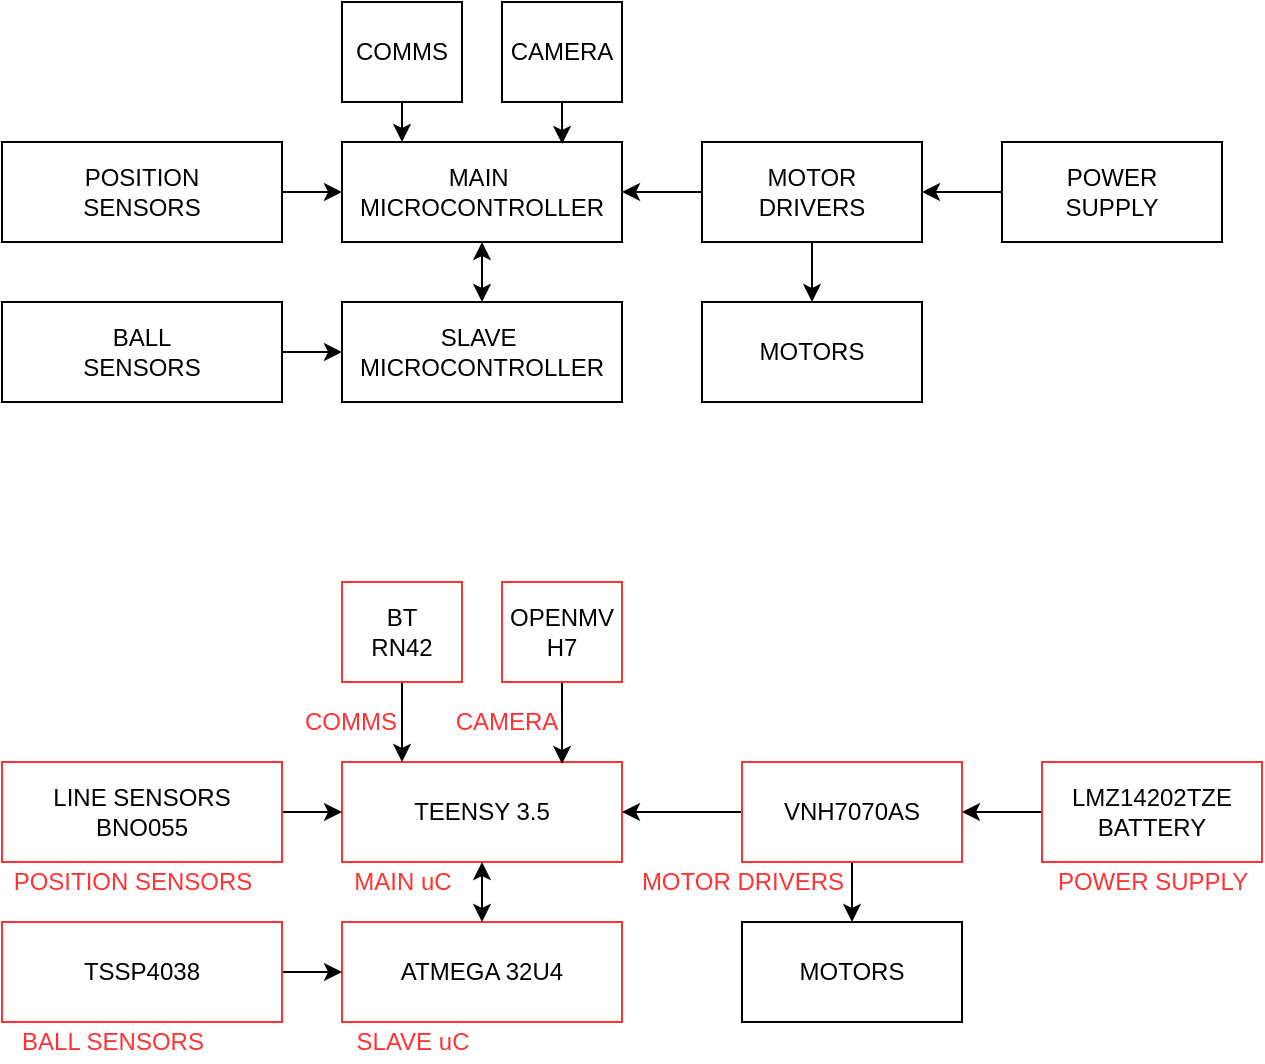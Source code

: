<mxfile version="14.7.6"><diagram id="RIVmPwzTIwzXmmjYMN2E" name="Page-1"><mxGraphModel dx="733" dy="650" grid="1" gridSize="10" guides="1" tooltips="1" connect="1" arrows="1" fold="1" page="1" pageScale="1" pageWidth="827" pageHeight="1169" math="0" shadow="0"><root><mxCell id="0"/><mxCell id="1" parent="0"/><mxCell id="hd1zErv5-wtZGIylUHI2-1" value="MAIN&amp;nbsp;&lt;br&gt;MICROCONTROLLER" style="rounded=0;whiteSpace=wrap;html=1;" vertex="1" parent="1"><mxGeometry x="320" y="200" width="140" height="50" as="geometry"/></mxCell><mxCell id="hd1zErv5-wtZGIylUHI2-2" value="SLAVE&amp;nbsp;&lt;br&gt;MICROCONTROLLER" style="rounded=0;whiteSpace=wrap;html=1;" vertex="1" parent="1"><mxGeometry x="320" y="280" width="140" height="50" as="geometry"/></mxCell><mxCell id="hd1zErv5-wtZGIylUHI2-11" style="edgeStyle=orthogonalEdgeStyle;rounded=0;orthogonalLoop=1;jettySize=auto;html=1;exitX=1;exitY=0.5;exitDx=0;exitDy=0;entryX=0;entryY=0.5;entryDx=0;entryDy=0;" edge="1" parent="1" source="hd1zErv5-wtZGIylUHI2-3" target="hd1zErv5-wtZGIylUHI2-1"><mxGeometry relative="1" as="geometry"/></mxCell><mxCell id="hd1zErv5-wtZGIylUHI2-3" value="POSITION&lt;br&gt;SENSORS" style="rounded=0;whiteSpace=wrap;html=1;" vertex="1" parent="1"><mxGeometry x="150" y="200" width="140" height="50" as="geometry"/></mxCell><mxCell id="hd1zErv5-wtZGIylUHI2-10" style="edgeStyle=orthogonalEdgeStyle;rounded=0;orthogonalLoop=1;jettySize=auto;html=1;exitX=1;exitY=0.5;exitDx=0;exitDy=0;entryX=0;entryY=0.5;entryDx=0;entryDy=0;" edge="1" parent="1" source="hd1zErv5-wtZGIylUHI2-4" target="hd1zErv5-wtZGIylUHI2-2"><mxGeometry relative="1" as="geometry"/></mxCell><mxCell id="hd1zErv5-wtZGIylUHI2-4" value="BALL&lt;br&gt;SENSORS" style="rounded=0;whiteSpace=wrap;html=1;" vertex="1" parent="1"><mxGeometry x="150" y="280" width="140" height="50" as="geometry"/></mxCell><mxCell id="hd1zErv5-wtZGIylUHI2-14" style="edgeStyle=orthogonalEdgeStyle;rounded=0;orthogonalLoop=1;jettySize=auto;html=1;exitX=0.5;exitY=1;exitDx=0;exitDy=0;" edge="1" parent="1" source="hd1zErv5-wtZGIylUHI2-5"><mxGeometry relative="1" as="geometry"><mxPoint x="350" y="200" as="targetPoint"/></mxGeometry></mxCell><mxCell id="hd1zErv5-wtZGIylUHI2-5" value="COMMS" style="rounded=0;whiteSpace=wrap;html=1;" vertex="1" parent="1"><mxGeometry x="320" y="130" width="60" height="50" as="geometry"/></mxCell><mxCell id="hd1zErv5-wtZGIylUHI2-13" style="edgeStyle=orthogonalEdgeStyle;rounded=0;orthogonalLoop=1;jettySize=auto;html=1;exitX=0.5;exitY=1;exitDx=0;exitDy=0;entryX=0.786;entryY=0.02;entryDx=0;entryDy=0;entryPerimeter=0;" edge="1" parent="1" source="hd1zErv5-wtZGIylUHI2-6" target="hd1zErv5-wtZGIylUHI2-1"><mxGeometry relative="1" as="geometry"/></mxCell><mxCell id="hd1zErv5-wtZGIylUHI2-6" value="CAMERA" style="rounded=0;whiteSpace=wrap;html=1;" vertex="1" parent="1"><mxGeometry x="400" y="130" width="60" height="50" as="geometry"/></mxCell><mxCell id="hd1zErv5-wtZGIylUHI2-16" style="edgeStyle=orthogonalEdgeStyle;rounded=0;orthogonalLoop=1;jettySize=auto;html=1;exitX=0;exitY=0.5;exitDx=0;exitDy=0;" edge="1" parent="1" source="hd1zErv5-wtZGIylUHI2-7" target="hd1zErv5-wtZGIylUHI2-1"><mxGeometry relative="1" as="geometry"/></mxCell><mxCell id="hd1zErv5-wtZGIylUHI2-17" style="edgeStyle=orthogonalEdgeStyle;rounded=0;orthogonalLoop=1;jettySize=auto;html=1;" edge="1" parent="1" source="hd1zErv5-wtZGIylUHI2-7" target="hd1zErv5-wtZGIylUHI2-8"><mxGeometry relative="1" as="geometry"/></mxCell><mxCell id="hd1zErv5-wtZGIylUHI2-7" value="MOTOR&lt;br&gt;DRIVERS" style="rounded=0;whiteSpace=wrap;html=1;" vertex="1" parent="1"><mxGeometry x="500" y="200" width="110" height="50" as="geometry"/></mxCell><mxCell id="hd1zErv5-wtZGIylUHI2-8" value="MOTORS" style="rounded=0;whiteSpace=wrap;html=1;" vertex="1" parent="1"><mxGeometry x="500" y="280" width="110" height="50" as="geometry"/></mxCell><mxCell id="hd1zErv5-wtZGIylUHI2-18" style="edgeStyle=orthogonalEdgeStyle;rounded=0;orthogonalLoop=1;jettySize=auto;html=1;exitX=0;exitY=0.5;exitDx=0;exitDy=0;entryX=1;entryY=0.5;entryDx=0;entryDy=0;" edge="1" parent="1" source="hd1zErv5-wtZGIylUHI2-9" target="hd1zErv5-wtZGIylUHI2-7"><mxGeometry relative="1" as="geometry"/></mxCell><mxCell id="hd1zErv5-wtZGIylUHI2-9" value="POWER&lt;br&gt;SUPPLY" style="rounded=0;whiteSpace=wrap;html=1;" vertex="1" parent="1"><mxGeometry x="650" y="200" width="110" height="50" as="geometry"/></mxCell><mxCell id="hd1zErv5-wtZGIylUHI2-15" value="" style="endArrow=classic;startArrow=classic;html=1;exitX=0.5;exitY=0;exitDx=0;exitDy=0;entryX=0.5;entryY=1;entryDx=0;entryDy=0;" edge="1" parent="1" source="hd1zErv5-wtZGIylUHI2-2" target="hd1zErv5-wtZGIylUHI2-1"><mxGeometry width="50" height="50" relative="1" as="geometry"><mxPoint x="400" y="220" as="sourcePoint"/><mxPoint x="450" y="170" as="targetPoint"/></mxGeometry></mxCell><mxCell id="hd1zErv5-wtZGIylUHI2-19" value="TEENSY 3.5" style="rounded=0;whiteSpace=wrap;html=1;strokeColor=#FF3333;" vertex="1" parent="1"><mxGeometry x="320" y="510" width="140" height="50" as="geometry"/></mxCell><mxCell id="hd1zErv5-wtZGIylUHI2-20" value="ATMEGA 32U4" style="rounded=0;whiteSpace=wrap;html=1;strokeColor=#FF3333;" vertex="1" parent="1"><mxGeometry x="320" y="590" width="140" height="50" as="geometry"/></mxCell><mxCell id="hd1zErv5-wtZGIylUHI2-21" style="edgeStyle=orthogonalEdgeStyle;rounded=0;orthogonalLoop=1;jettySize=auto;html=1;exitX=1;exitY=0.5;exitDx=0;exitDy=0;entryX=0;entryY=0.5;entryDx=0;entryDy=0;" edge="1" parent="1" source="hd1zErv5-wtZGIylUHI2-22" target="hd1zErv5-wtZGIylUHI2-19"><mxGeometry relative="1" as="geometry"/></mxCell><mxCell id="hd1zErv5-wtZGIylUHI2-22" value="LINE SENSORS&lt;br&gt;BNO055" style="rounded=0;whiteSpace=wrap;html=1;strokeColor=#FF3333;" vertex="1" parent="1"><mxGeometry x="150" y="510" width="140" height="50" as="geometry"/></mxCell><mxCell id="hd1zErv5-wtZGIylUHI2-23" style="edgeStyle=orthogonalEdgeStyle;rounded=0;orthogonalLoop=1;jettySize=auto;html=1;exitX=1;exitY=0.5;exitDx=0;exitDy=0;entryX=0;entryY=0.5;entryDx=0;entryDy=0;" edge="1" parent="1" source="hd1zErv5-wtZGIylUHI2-24" target="hd1zErv5-wtZGIylUHI2-20"><mxGeometry relative="1" as="geometry"/></mxCell><mxCell id="hd1zErv5-wtZGIylUHI2-24" value="TSSP4038" style="rounded=0;whiteSpace=wrap;html=1;strokeColor=#FF3333;" vertex="1" parent="1"><mxGeometry x="150" y="590" width="140" height="50" as="geometry"/></mxCell><mxCell id="hd1zErv5-wtZGIylUHI2-25" style="edgeStyle=orthogonalEdgeStyle;rounded=0;orthogonalLoop=1;jettySize=auto;html=1;exitX=0.5;exitY=1;exitDx=0;exitDy=0;" edge="1" parent="1" source="hd1zErv5-wtZGIylUHI2-26"><mxGeometry relative="1" as="geometry"><mxPoint x="350" y="510" as="targetPoint"/></mxGeometry></mxCell><mxCell id="hd1zErv5-wtZGIylUHI2-26" value="BT&lt;br&gt;RN42" style="rounded=0;whiteSpace=wrap;html=1;strokeColor=#FF3333;" vertex="1" parent="1"><mxGeometry x="320" y="420" width="60" height="50" as="geometry"/></mxCell><mxCell id="hd1zErv5-wtZGIylUHI2-27" style="edgeStyle=orthogonalEdgeStyle;rounded=0;orthogonalLoop=1;jettySize=auto;html=1;exitX=0.5;exitY=1;exitDx=0;exitDy=0;entryX=0.786;entryY=0.02;entryDx=0;entryDy=0;entryPerimeter=0;" edge="1" parent="1" source="hd1zErv5-wtZGIylUHI2-28" target="hd1zErv5-wtZGIylUHI2-19"><mxGeometry relative="1" as="geometry"/></mxCell><mxCell id="hd1zErv5-wtZGIylUHI2-28" value="OPENMV&lt;br&gt;H7" style="rounded=0;whiteSpace=wrap;html=1;strokeColor=#FF3333;" vertex="1" parent="1"><mxGeometry x="400" y="420" width="60" height="50" as="geometry"/></mxCell><mxCell id="hd1zErv5-wtZGIylUHI2-29" style="edgeStyle=orthogonalEdgeStyle;rounded=0;orthogonalLoop=1;jettySize=auto;html=1;exitX=0;exitY=0.5;exitDx=0;exitDy=0;" edge="1" parent="1" source="hd1zErv5-wtZGIylUHI2-31" target="hd1zErv5-wtZGIylUHI2-19"><mxGeometry relative="1" as="geometry"/></mxCell><mxCell id="hd1zErv5-wtZGIylUHI2-30" style="edgeStyle=orthogonalEdgeStyle;rounded=0;orthogonalLoop=1;jettySize=auto;html=1;" edge="1" parent="1" source="hd1zErv5-wtZGIylUHI2-31" target="hd1zErv5-wtZGIylUHI2-32"><mxGeometry relative="1" as="geometry"/></mxCell><mxCell id="hd1zErv5-wtZGIylUHI2-31" value="VNH7070AS" style="rounded=0;whiteSpace=wrap;html=1;strokeColor=#FF3333;" vertex="1" parent="1"><mxGeometry x="520" y="510" width="110" height="50" as="geometry"/></mxCell><mxCell id="hd1zErv5-wtZGIylUHI2-32" value="MOTORS" style="rounded=0;whiteSpace=wrap;html=1;" vertex="1" parent="1"><mxGeometry x="520" y="590" width="110" height="50" as="geometry"/></mxCell><mxCell id="hd1zErv5-wtZGIylUHI2-33" style="edgeStyle=orthogonalEdgeStyle;rounded=0;orthogonalLoop=1;jettySize=auto;html=1;exitX=0;exitY=0.5;exitDx=0;exitDy=0;entryX=1;entryY=0.5;entryDx=0;entryDy=0;" edge="1" parent="1" source="hd1zErv5-wtZGIylUHI2-34" target="hd1zErv5-wtZGIylUHI2-31"><mxGeometry relative="1" as="geometry"/></mxCell><mxCell id="hd1zErv5-wtZGIylUHI2-34" value="LMZ14202TZE&lt;br&gt;BATTERY" style="rounded=0;whiteSpace=wrap;html=1;strokeColor=#FF3333;" vertex="1" parent="1"><mxGeometry x="670" y="510" width="110" height="50" as="geometry"/></mxCell><mxCell id="hd1zErv5-wtZGIylUHI2-35" value="" style="endArrow=classic;startArrow=classic;html=1;exitX=0.5;exitY=0;exitDx=0;exitDy=0;entryX=0.5;entryY=1;entryDx=0;entryDy=0;" edge="1" parent="1" source="hd1zErv5-wtZGIylUHI2-20" target="hd1zErv5-wtZGIylUHI2-19"><mxGeometry width="50" height="50" relative="1" as="geometry"><mxPoint x="400" y="530" as="sourcePoint"/><mxPoint x="450" y="480" as="targetPoint"/></mxGeometry></mxCell><mxCell id="hd1zErv5-wtZGIylUHI2-36" value="&lt;font color=&quot;#ff3333&quot;&gt;COMMS&lt;/font&gt;" style="text;html=1;align=center;verticalAlign=middle;resizable=0;points=[];autosize=1;strokeColor=none;" vertex="1" parent="1"><mxGeometry x="294" y="480" width="60" height="20" as="geometry"/></mxCell><mxCell id="hd1zErv5-wtZGIylUHI2-37" value="&lt;font color=&quot;#ff3333&quot;&gt;CAMERA&lt;/font&gt;" style="text;html=1;align=center;verticalAlign=middle;resizable=0;points=[];autosize=1;strokeColor=none;" vertex="1" parent="1"><mxGeometry x="367" y="480" width="70" height="20" as="geometry"/></mxCell><mxCell id="hd1zErv5-wtZGIylUHI2-38" value="&lt;font color=&quot;#ff3333&quot;&gt;MAIN uC&lt;/font&gt;" style="text;html=1;align=center;verticalAlign=middle;resizable=0;points=[];autosize=1;strokeColor=none;" vertex="1" parent="1"><mxGeometry x="320" y="560" width="60" height="20" as="geometry"/></mxCell><mxCell id="hd1zErv5-wtZGIylUHI2-39" value="&lt;font color=&quot;#ff3333&quot;&gt;SLAVE uC&lt;/font&gt;" style="text;html=1;align=center;verticalAlign=middle;resizable=0;points=[];autosize=1;strokeColor=none;" vertex="1" parent="1"><mxGeometry x="320" y="640" width="70" height="20" as="geometry"/></mxCell><mxCell id="hd1zErv5-wtZGIylUHI2-40" value="&lt;font color=&quot;#ff3333&quot;&gt;BALL SENSORS&lt;/font&gt;" style="text;html=1;align=center;verticalAlign=middle;resizable=0;points=[];autosize=1;strokeColor=none;" vertex="1" parent="1"><mxGeometry x="150" y="640" width="110" height="20" as="geometry"/></mxCell><mxCell id="hd1zErv5-wtZGIylUHI2-42" value="&lt;font color=&quot;#ff3333&quot;&gt;POSITION SENSORS&lt;/font&gt;" style="text;html=1;align=center;verticalAlign=middle;resizable=0;points=[];autosize=1;strokeColor=none;" vertex="1" parent="1"><mxGeometry x="150" y="560" width="130" height="20" as="geometry"/></mxCell><mxCell id="hd1zErv5-wtZGIylUHI2-43" value="&lt;font color=&quot;#ff3333&quot;&gt;MOTOR DRIVERS&lt;/font&gt;" style="text;html=1;align=center;verticalAlign=middle;resizable=0;points=[];autosize=1;strokeColor=none;" vertex="1" parent="1"><mxGeometry x="460" y="560" width="120" height="20" as="geometry"/></mxCell><mxCell id="hd1zErv5-wtZGIylUHI2-44" value="&lt;font color=&quot;#ff3333&quot;&gt;POWER SUPPLY&lt;/font&gt;" style="text;html=1;align=center;verticalAlign=middle;resizable=0;points=[];autosize=1;strokeColor=none;" vertex="1" parent="1"><mxGeometry x="670" y="560" width="110" height="20" as="geometry"/></mxCell></root></mxGraphModel></diagram></mxfile>